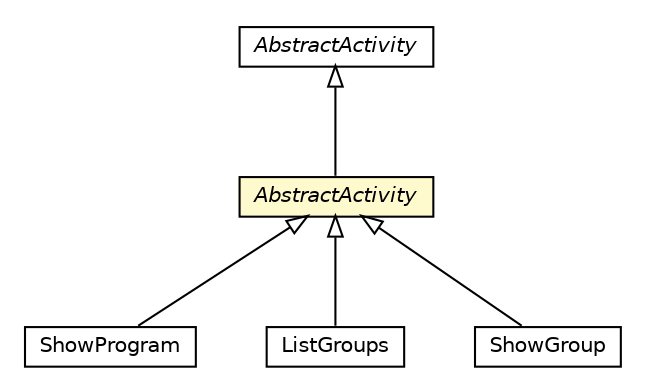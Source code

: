 #!/usr/local/bin/dot
#
# Class diagram 
# Generated by UMLGraph version 5.4 (http://www.umlgraph.org/)
#

digraph G {
	edge [fontname="Helvetica",fontsize=10,labelfontname="Helvetica",labelfontsize=10];
	node [fontname="Helvetica",fontsize=10,shape=plaintext];
	nodesep=0.25;
	ranksep=0.5;
	// hu.sch.kfc.client.activity.ShowProgram
	c1744 [label=<<table title="hu.sch.kfc.client.activity.ShowProgram" border="0" cellborder="1" cellspacing="0" cellpadding="2" port="p" href="./ShowProgram.html">
		<tr><td><table border="0" cellspacing="0" cellpadding="1">
<tr><td align="center" balign="center"> ShowProgram </td></tr>
		</table></td></tr>
		</table>>, URL="./ShowProgram.html", fontname="Helvetica", fontcolor="black", fontsize=10.0];
	// hu.sch.kfc.client.activity.AbstractActivity
	c1745 [label=<<table title="hu.sch.kfc.client.activity.AbstractActivity" border="0" cellborder="1" cellspacing="0" cellpadding="2" port="p" bgcolor="lemonChiffon" href="./AbstractActivity.html">
		<tr><td><table border="0" cellspacing="0" cellpadding="1">
<tr><td align="center" balign="center"><font face="Helvetica-Oblique"> AbstractActivity </font></td></tr>
		</table></td></tr>
		</table>>, URL="./AbstractActivity.html", fontname="Helvetica", fontcolor="black", fontsize=10.0];
	// hu.sch.kfc.client.activity.ListGroups
	c1748 [label=<<table title="hu.sch.kfc.client.activity.ListGroups" border="0" cellborder="1" cellspacing="0" cellpadding="2" port="p" href="./ListGroups.html">
		<tr><td><table border="0" cellspacing="0" cellpadding="1">
<tr><td align="center" balign="center"> ListGroups </td></tr>
		</table></td></tr>
		</table>>, URL="./ListGroups.html", fontname="Helvetica", fontcolor="black", fontsize=10.0];
	// hu.sch.kfc.client.activity.ShowGroup
	c1751 [label=<<table title="hu.sch.kfc.client.activity.ShowGroup" border="0" cellborder="1" cellspacing="0" cellpadding="2" port="p" href="./ShowGroup.html">
		<tr><td><table border="0" cellspacing="0" cellpadding="1">
<tr><td align="center" balign="center"> ShowGroup </td></tr>
		</table></td></tr>
		</table>>, URL="./ShowGroup.html", fontname="Helvetica", fontcolor="black", fontsize=10.0];
	//hu.sch.kfc.client.activity.ShowProgram extends hu.sch.kfc.client.activity.AbstractActivity
	c1745:p -> c1744:p [dir=back,arrowtail=empty];
	//hu.sch.kfc.client.activity.AbstractActivity extends com.google.gwt.activity.shared.AbstractActivity
	c1882:p -> c1745:p [dir=back,arrowtail=empty];
	//hu.sch.kfc.client.activity.ListGroups extends hu.sch.kfc.client.activity.AbstractActivity
	c1745:p -> c1748:p [dir=back,arrowtail=empty];
	//hu.sch.kfc.client.activity.ShowGroup extends hu.sch.kfc.client.activity.AbstractActivity
	c1745:p -> c1751:p [dir=back,arrowtail=empty];
	// com.google.gwt.activity.shared.AbstractActivity
	c1882 [label=<<table title="com.google.gwt.activity.shared.AbstractActivity" border="0" cellborder="1" cellspacing="0" cellpadding="2" port="p" href="http://java.sun.com/j2se/1.4.2/docs/api/com/google/gwt/activity/shared/AbstractActivity.html">
		<tr><td><table border="0" cellspacing="0" cellpadding="1">
<tr><td align="center" balign="center"><font face="Helvetica-Oblique"> AbstractActivity </font></td></tr>
		</table></td></tr>
		</table>>, URL="http://java.sun.com/j2se/1.4.2/docs/api/com/google/gwt/activity/shared/AbstractActivity.html", fontname="Helvetica", fontcolor="black", fontsize=10.0];
}

